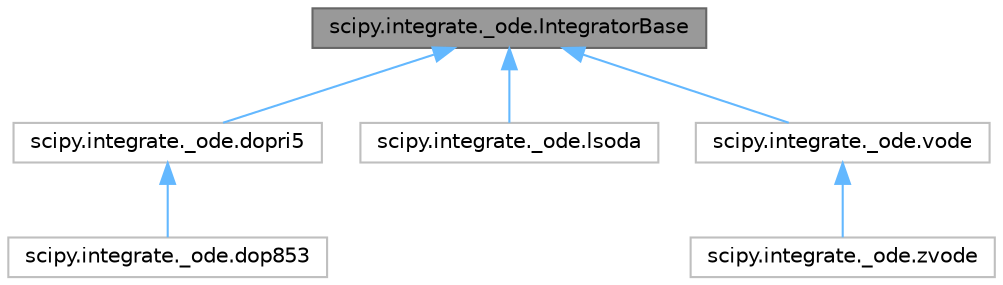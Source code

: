 digraph "scipy.integrate._ode.IntegratorBase"
{
 // LATEX_PDF_SIZE
  bgcolor="transparent";
  edge [fontname=Helvetica,fontsize=10,labelfontname=Helvetica,labelfontsize=10];
  node [fontname=Helvetica,fontsize=10,shape=box,height=0.2,width=0.4];
  Node1 [id="Node000001",label="scipy.integrate._ode.IntegratorBase",height=0.2,width=0.4,color="gray40", fillcolor="grey60", style="filled", fontcolor="black",tooltip=" "];
  Node1 -> Node2 [id="edge6_Node000001_Node000002",dir="back",color="steelblue1",style="solid",tooltip=" "];
  Node2 [id="Node000002",label="scipy.integrate._ode.dopri5",height=0.2,width=0.4,color="grey75", fillcolor="white", style="filled",URL="$dc/d30/classscipy_1_1integrate_1_1__ode_1_1dopri5.html",tooltip=" "];
  Node2 -> Node3 [id="edge7_Node000002_Node000003",dir="back",color="steelblue1",style="solid",tooltip=" "];
  Node3 [id="Node000003",label="scipy.integrate._ode.dop853",height=0.2,width=0.4,color="grey75", fillcolor="white", style="filled",URL="$d5/df7/classscipy_1_1integrate_1_1__ode_1_1dop853.html",tooltip=" "];
  Node1 -> Node4 [id="edge8_Node000001_Node000004",dir="back",color="steelblue1",style="solid",tooltip=" "];
  Node4 [id="Node000004",label="scipy.integrate._ode.lsoda",height=0.2,width=0.4,color="grey75", fillcolor="white", style="filled",URL="$dd/d01/classscipy_1_1integrate_1_1__ode_1_1lsoda.html",tooltip=" "];
  Node1 -> Node5 [id="edge9_Node000001_Node000005",dir="back",color="steelblue1",style="solid",tooltip=" "];
  Node5 [id="Node000005",label="scipy.integrate._ode.vode",height=0.2,width=0.4,color="grey75", fillcolor="white", style="filled",URL="$d1/d12/classscipy_1_1integrate_1_1__ode_1_1vode.html",tooltip=" "];
  Node5 -> Node6 [id="edge10_Node000005_Node000006",dir="back",color="steelblue1",style="solid",tooltip=" "];
  Node6 [id="Node000006",label="scipy.integrate._ode.zvode",height=0.2,width=0.4,color="grey75", fillcolor="white", style="filled",URL="$d2/d7a/classscipy_1_1integrate_1_1__ode_1_1zvode.html",tooltip=" "];
}
